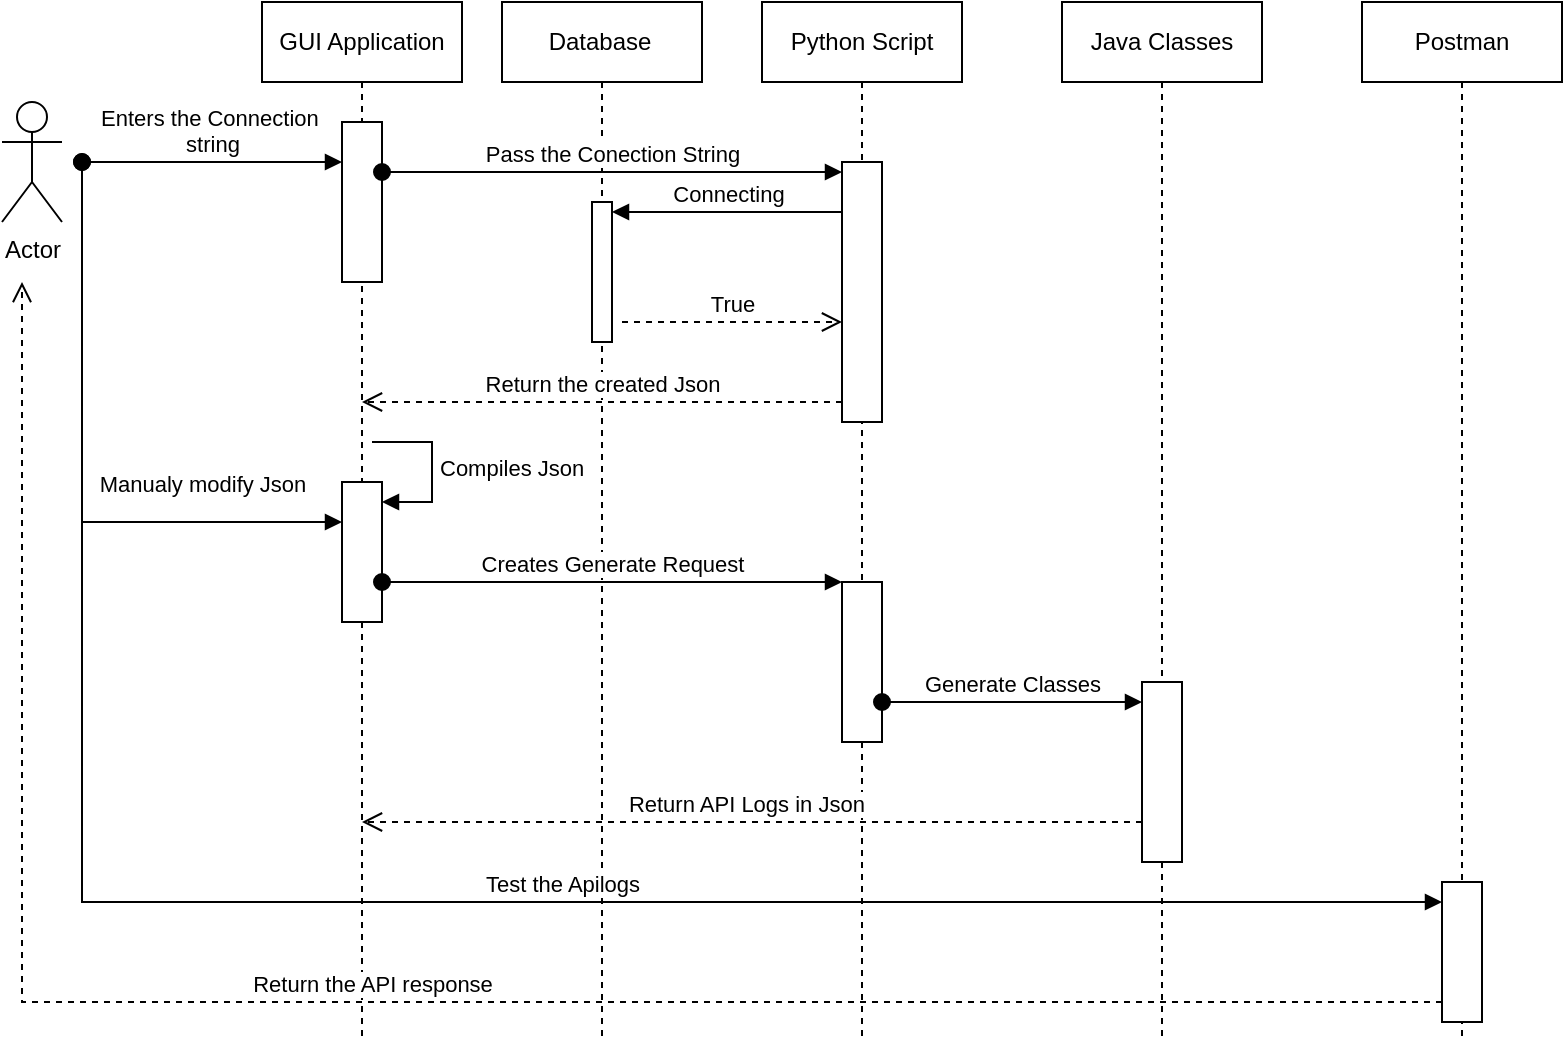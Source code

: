 <mxfile version="24.7.6">
  <diagram name="Page-1" id="g54H19qMrHzLdttnRkkw">
    <mxGraphModel dx="1434" dy="772" grid="1" gridSize="10" guides="1" tooltips="1" connect="1" arrows="1" fold="1" page="1" pageScale="1" pageWidth="827" pageHeight="1169" math="0" shadow="0">
      <root>
        <object label="" id="0">
          <mxCell />
        </object>
        <mxCell id="1" parent="0" />
        <mxCell id="YxI2lcCNB74xCb-hTdrB-1" value="Actor" style="shape=umlActor;verticalLabelPosition=bottom;verticalAlign=top;html=1;" parent="1" vertex="1">
          <mxGeometry x="20" y="90" width="30" height="60" as="geometry" />
        </mxCell>
        <mxCell id="YxI2lcCNB74xCb-hTdrB-9" value="GUI Application" style="shape=umlLifeline;perimeter=lifelinePerimeter;whiteSpace=wrap;html=1;container=1;dropTarget=0;collapsible=0;recursiveResize=0;outlineConnect=0;portConstraint=eastwest;newEdgeStyle={&quot;curved&quot;:0,&quot;rounded&quot;:0};" parent="1" vertex="1">
          <mxGeometry x="150" y="40" width="100" height="520" as="geometry" />
        </mxCell>
        <mxCell id="YxI2lcCNB74xCb-hTdrB-16" value="" style="html=1;points=[[0,0,0,0,5],[0,1,0,0,-5],[1,0,0,0,5],[1,1,0,0,-5]];perimeter=orthogonalPerimeter;outlineConnect=0;targetShapes=umlLifeline;portConstraint=eastwest;newEdgeStyle={&quot;curved&quot;:0,&quot;rounded&quot;:0};" parent="YxI2lcCNB74xCb-hTdrB-9" vertex="1">
          <mxGeometry x="40" y="60" width="20" height="80" as="geometry" />
        </mxCell>
        <mxCell id="YxI2lcCNB74xCb-hTdrB-24" value="" style="html=1;points=[[0,0,0,0,5],[0,1,0,0,-5],[1,0,0,0,5],[1,1,0,0,-5]];perimeter=orthogonalPerimeter;outlineConnect=0;targetShapes=umlLifeline;portConstraint=eastwest;newEdgeStyle={&quot;curved&quot;:0,&quot;rounded&quot;:0};" parent="YxI2lcCNB74xCb-hTdrB-9" vertex="1">
          <mxGeometry x="40" y="240" width="20" height="70" as="geometry" />
        </mxCell>
        <mxCell id="YxI2lcCNB74xCb-hTdrB-25" value="Compiles Json" style="html=1;align=left;spacingLeft=2;endArrow=block;rounded=0;edgeStyle=orthogonalEdgeStyle;curved=0;rounded=0;" parent="YxI2lcCNB74xCb-hTdrB-9" target="YxI2lcCNB74xCb-hTdrB-24" edge="1">
          <mxGeometry relative="1" as="geometry">
            <mxPoint x="55" y="220" as="sourcePoint" />
            <Array as="points">
              <mxPoint x="85" y="250" />
            </Array>
          </mxGeometry>
        </mxCell>
        <mxCell id="YxI2lcCNB74xCb-hTdrB-10" value="Database&lt;span style=&quot;white-space: pre;&quot;&gt;&#x9;&lt;/span&gt;" style="shape=umlLifeline;perimeter=lifelinePerimeter;whiteSpace=wrap;html=1;container=1;dropTarget=0;collapsible=0;recursiveResize=0;outlineConnect=0;portConstraint=eastwest;newEdgeStyle={&quot;curved&quot;:0,&quot;rounded&quot;:0};" parent="1" vertex="1">
          <mxGeometry x="270" y="40" width="100" height="520" as="geometry" />
        </mxCell>
        <mxCell id="YxI2lcCNB74xCb-hTdrB-35" value="" style="html=1;points=[[0,0,0,0,5],[0,1,0,0,-5],[1,0,0,0,5],[1,1,0,0,-5]];perimeter=orthogonalPerimeter;outlineConnect=0;targetShapes=umlLifeline;portConstraint=eastwest;newEdgeStyle={&quot;curved&quot;:0,&quot;rounded&quot;:0};" parent="YxI2lcCNB74xCb-hTdrB-10" vertex="1">
          <mxGeometry x="45" y="100" width="10" height="70" as="geometry" />
        </mxCell>
        <mxCell id="YxI2lcCNB74xCb-hTdrB-11" value="Python Script" style="shape=umlLifeline;perimeter=lifelinePerimeter;whiteSpace=wrap;html=1;container=1;dropTarget=0;collapsible=0;recursiveResize=0;outlineConnect=0;portConstraint=eastwest;newEdgeStyle={&quot;curved&quot;:0,&quot;rounded&quot;:0};" parent="1" vertex="1">
          <mxGeometry x="400" y="40" width="100" height="520" as="geometry" />
        </mxCell>
        <mxCell id="YxI2lcCNB74xCb-hTdrB-27" value="" style="html=1;points=[[0,0,0,0,5],[0,1,0,0,-5],[1,0,0,0,5],[1,1,0,0,-5]];perimeter=orthogonalPerimeter;outlineConnect=0;targetShapes=umlLifeline;portConstraint=eastwest;newEdgeStyle={&quot;curved&quot;:0,&quot;rounded&quot;:0};" parent="YxI2lcCNB74xCb-hTdrB-11" vertex="1">
          <mxGeometry x="40" y="290" width="20" height="80" as="geometry" />
        </mxCell>
        <mxCell id="YxI2lcCNB74xCb-hTdrB-18" value="" style="html=1;points=[[0,0,0,0,5],[0,1,0,0,-5],[1,0,0,0,5],[1,1,0,0,-5]];perimeter=orthogonalPerimeter;outlineConnect=0;targetShapes=umlLifeline;portConstraint=eastwest;newEdgeStyle={&quot;curved&quot;:0,&quot;rounded&quot;:0};" parent="YxI2lcCNB74xCb-hTdrB-11" vertex="1">
          <mxGeometry x="40" y="80" width="20" height="130" as="geometry" />
        </mxCell>
        <mxCell id="YxI2lcCNB74xCb-hTdrB-12" value="Java Classes" style="shape=umlLifeline;perimeter=lifelinePerimeter;whiteSpace=wrap;html=1;container=1;dropTarget=0;collapsible=0;recursiveResize=0;outlineConnect=0;portConstraint=eastwest;newEdgeStyle={&quot;curved&quot;:0,&quot;rounded&quot;:0};" parent="1" vertex="1">
          <mxGeometry x="550" y="40" width="100" height="520" as="geometry" />
        </mxCell>
        <mxCell id="YxI2lcCNB74xCb-hTdrB-29" value="" style="html=1;points=[[0,0,0,0,5],[0,1,0,0,-5],[1,0,0,0,5],[1,1,0,0,-5]];perimeter=orthogonalPerimeter;outlineConnect=0;targetShapes=umlLifeline;portConstraint=eastwest;newEdgeStyle={&quot;curved&quot;:0,&quot;rounded&quot;:0};" parent="YxI2lcCNB74xCb-hTdrB-12" vertex="1">
          <mxGeometry x="40" y="340" width="20" height="90" as="geometry" />
        </mxCell>
        <mxCell id="YxI2lcCNB74xCb-hTdrB-13" value="Postman" style="shape=umlLifeline;perimeter=lifelinePerimeter;whiteSpace=wrap;html=1;container=1;dropTarget=0;collapsible=0;recursiveResize=0;outlineConnect=0;portConstraint=eastwest;newEdgeStyle={&quot;curved&quot;:0,&quot;rounded&quot;:0};" parent="1" vertex="1">
          <mxGeometry x="700" y="40" width="100" height="520" as="geometry" />
        </mxCell>
        <mxCell id="YxI2lcCNB74xCb-hTdrB-32" value="" style="html=1;points=[[0,0,0,0,5],[0,1,0,0,-5],[1,0,0,0,5],[1,1,0,0,-5]];perimeter=orthogonalPerimeter;outlineConnect=0;targetShapes=umlLifeline;portConstraint=eastwest;newEdgeStyle={&quot;curved&quot;:0,&quot;rounded&quot;:0};" parent="YxI2lcCNB74xCb-hTdrB-13" vertex="1">
          <mxGeometry x="40" y="440" width="20" height="70" as="geometry" />
        </mxCell>
        <mxCell id="YxI2lcCNB74xCb-hTdrB-17" value="Enters the Connection&amp;nbsp;&lt;div&gt;string&lt;/div&gt;" style="html=1;verticalAlign=bottom;startArrow=oval;endArrow=block;startSize=8;curved=0;rounded=0;entryX=0;entryY=0;entryDx=0;entryDy=5;" parent="1" edge="1">
          <mxGeometry relative="1" as="geometry">
            <mxPoint x="60" y="120" as="sourcePoint" />
            <mxPoint x="190" y="120" as="targetPoint" />
          </mxGeometry>
        </mxCell>
        <mxCell id="YxI2lcCNB74xCb-hTdrB-19" value="Pass the Conection String" style="html=1;verticalAlign=bottom;startArrow=oval;endArrow=block;startSize=8;curved=0;rounded=0;entryX=0;entryY=0;entryDx=0;entryDy=5;" parent="1" source="YxI2lcCNB74xCb-hTdrB-16" target="YxI2lcCNB74xCb-hTdrB-18" edge="1">
          <mxGeometry relative="1" as="geometry">
            <mxPoint x="250" y="125" as="sourcePoint" />
          </mxGeometry>
        </mxCell>
        <mxCell id="YxI2lcCNB74xCb-hTdrB-23" value="Return the created Json" style="html=1;verticalAlign=bottom;endArrow=open;dashed=1;endSize=8;curved=0;rounded=0;" parent="1" edge="1">
          <mxGeometry relative="1" as="geometry">
            <mxPoint x="440" y="240" as="sourcePoint" />
            <mxPoint x="200" y="240" as="targetPoint" />
          </mxGeometry>
        </mxCell>
        <mxCell id="YxI2lcCNB74xCb-hTdrB-26" value="Manualy modify Json" style="html=1;verticalAlign=bottom;startArrow=oval;startFill=1;endArrow=block;startSize=8;curved=0;rounded=0;" parent="1" edge="1">
          <mxGeometry x="0.548" y="10" width="60" relative="1" as="geometry">
            <mxPoint x="60" y="120" as="sourcePoint" />
            <mxPoint x="190" y="300" as="targetPoint" />
            <Array as="points">
              <mxPoint x="60" y="300" />
            </Array>
            <mxPoint as="offset" />
          </mxGeometry>
        </mxCell>
        <mxCell id="YxI2lcCNB74xCb-hTdrB-28" value="Creates Generate Request" style="html=1;verticalAlign=bottom;startArrow=oval;endArrow=block;startSize=8;curved=0;rounded=0;" parent="1" source="YxI2lcCNB74xCb-hTdrB-24" target="YxI2lcCNB74xCb-hTdrB-27" edge="1">
          <mxGeometry relative="1" as="geometry">
            <mxPoint x="210" y="320" as="sourcePoint" />
            <mxPoint x="430" y="320" as="targetPoint" />
          </mxGeometry>
        </mxCell>
        <mxCell id="YxI2lcCNB74xCb-hTdrB-30" value="Generate Classes" style="html=1;verticalAlign=bottom;startArrow=oval;endArrow=block;startSize=8;curved=0;rounded=0;entryX=0;entryY=0;entryDx=0;entryDy=5;" parent="1" edge="1">
          <mxGeometry relative="1" as="geometry">
            <mxPoint x="460" y="390" as="sourcePoint" />
            <mxPoint x="590" y="390" as="targetPoint" />
          </mxGeometry>
        </mxCell>
        <mxCell id="YxI2lcCNB74xCb-hTdrB-31" value="Return API Logs in Json&amp;nbsp;&amp;nbsp;" style="html=1;verticalAlign=bottom;endArrow=open;dashed=1;endSize=8;curved=0;rounded=0;" parent="1" edge="1">
          <mxGeometry relative="1" as="geometry">
            <mxPoint x="590" y="450" as="sourcePoint" />
            <mxPoint x="200" y="450" as="targetPoint" />
          </mxGeometry>
        </mxCell>
        <mxCell id="YxI2lcCNB74xCb-hTdrB-33" value="Test the Apilogs" style="html=1;verticalAlign=bottom;endArrow=block;curved=0;rounded=0;" parent="1" edge="1">
          <mxGeometry relative="1" as="geometry">
            <mxPoint x="60" y="290" as="sourcePoint" />
            <mxPoint x="740" y="490" as="targetPoint" />
            <Array as="points">
              <mxPoint x="60" y="490" />
            </Array>
          </mxGeometry>
        </mxCell>
        <mxCell id="YxI2lcCNB74xCb-hTdrB-34" value="Return the API response" style="html=1;verticalAlign=bottom;endArrow=open;dashed=1;endSize=8;curved=0;rounded=0;" parent="1" edge="1">
          <mxGeometry relative="1" as="geometry">
            <mxPoint x="30" y="180" as="targetPoint" />
            <mxPoint x="740" y="540" as="sourcePoint" />
            <Array as="points">
              <mxPoint x="30" y="540" />
            </Array>
          </mxGeometry>
        </mxCell>
        <mxCell id="YxI2lcCNB74xCb-hTdrB-36" value="Connecting" style="html=1;verticalAlign=bottom;endArrow=block;curved=0;rounded=0;entryX=1;entryY=0;entryDx=0;entryDy=5;" parent="1" target="YxI2lcCNB74xCb-hTdrB-35" edge="1">
          <mxGeometry relative="1" as="geometry">
            <mxPoint x="440" y="145" as="sourcePoint" />
          </mxGeometry>
        </mxCell>
        <mxCell id="YxI2lcCNB74xCb-hTdrB-37" value="True" style="html=1;verticalAlign=bottom;endArrow=open;dashed=1;endSize=8;curved=0;rounded=0;exitX=1;exitY=1;exitDx=0;exitDy=-5;" parent="1" edge="1">
          <mxGeometry relative="1" as="geometry">
            <mxPoint x="440" y="200" as="targetPoint" />
            <mxPoint x="330" y="200" as="sourcePoint" />
          </mxGeometry>
        </mxCell>
      </root>
    </mxGraphModel>
  </diagram>
</mxfile>

